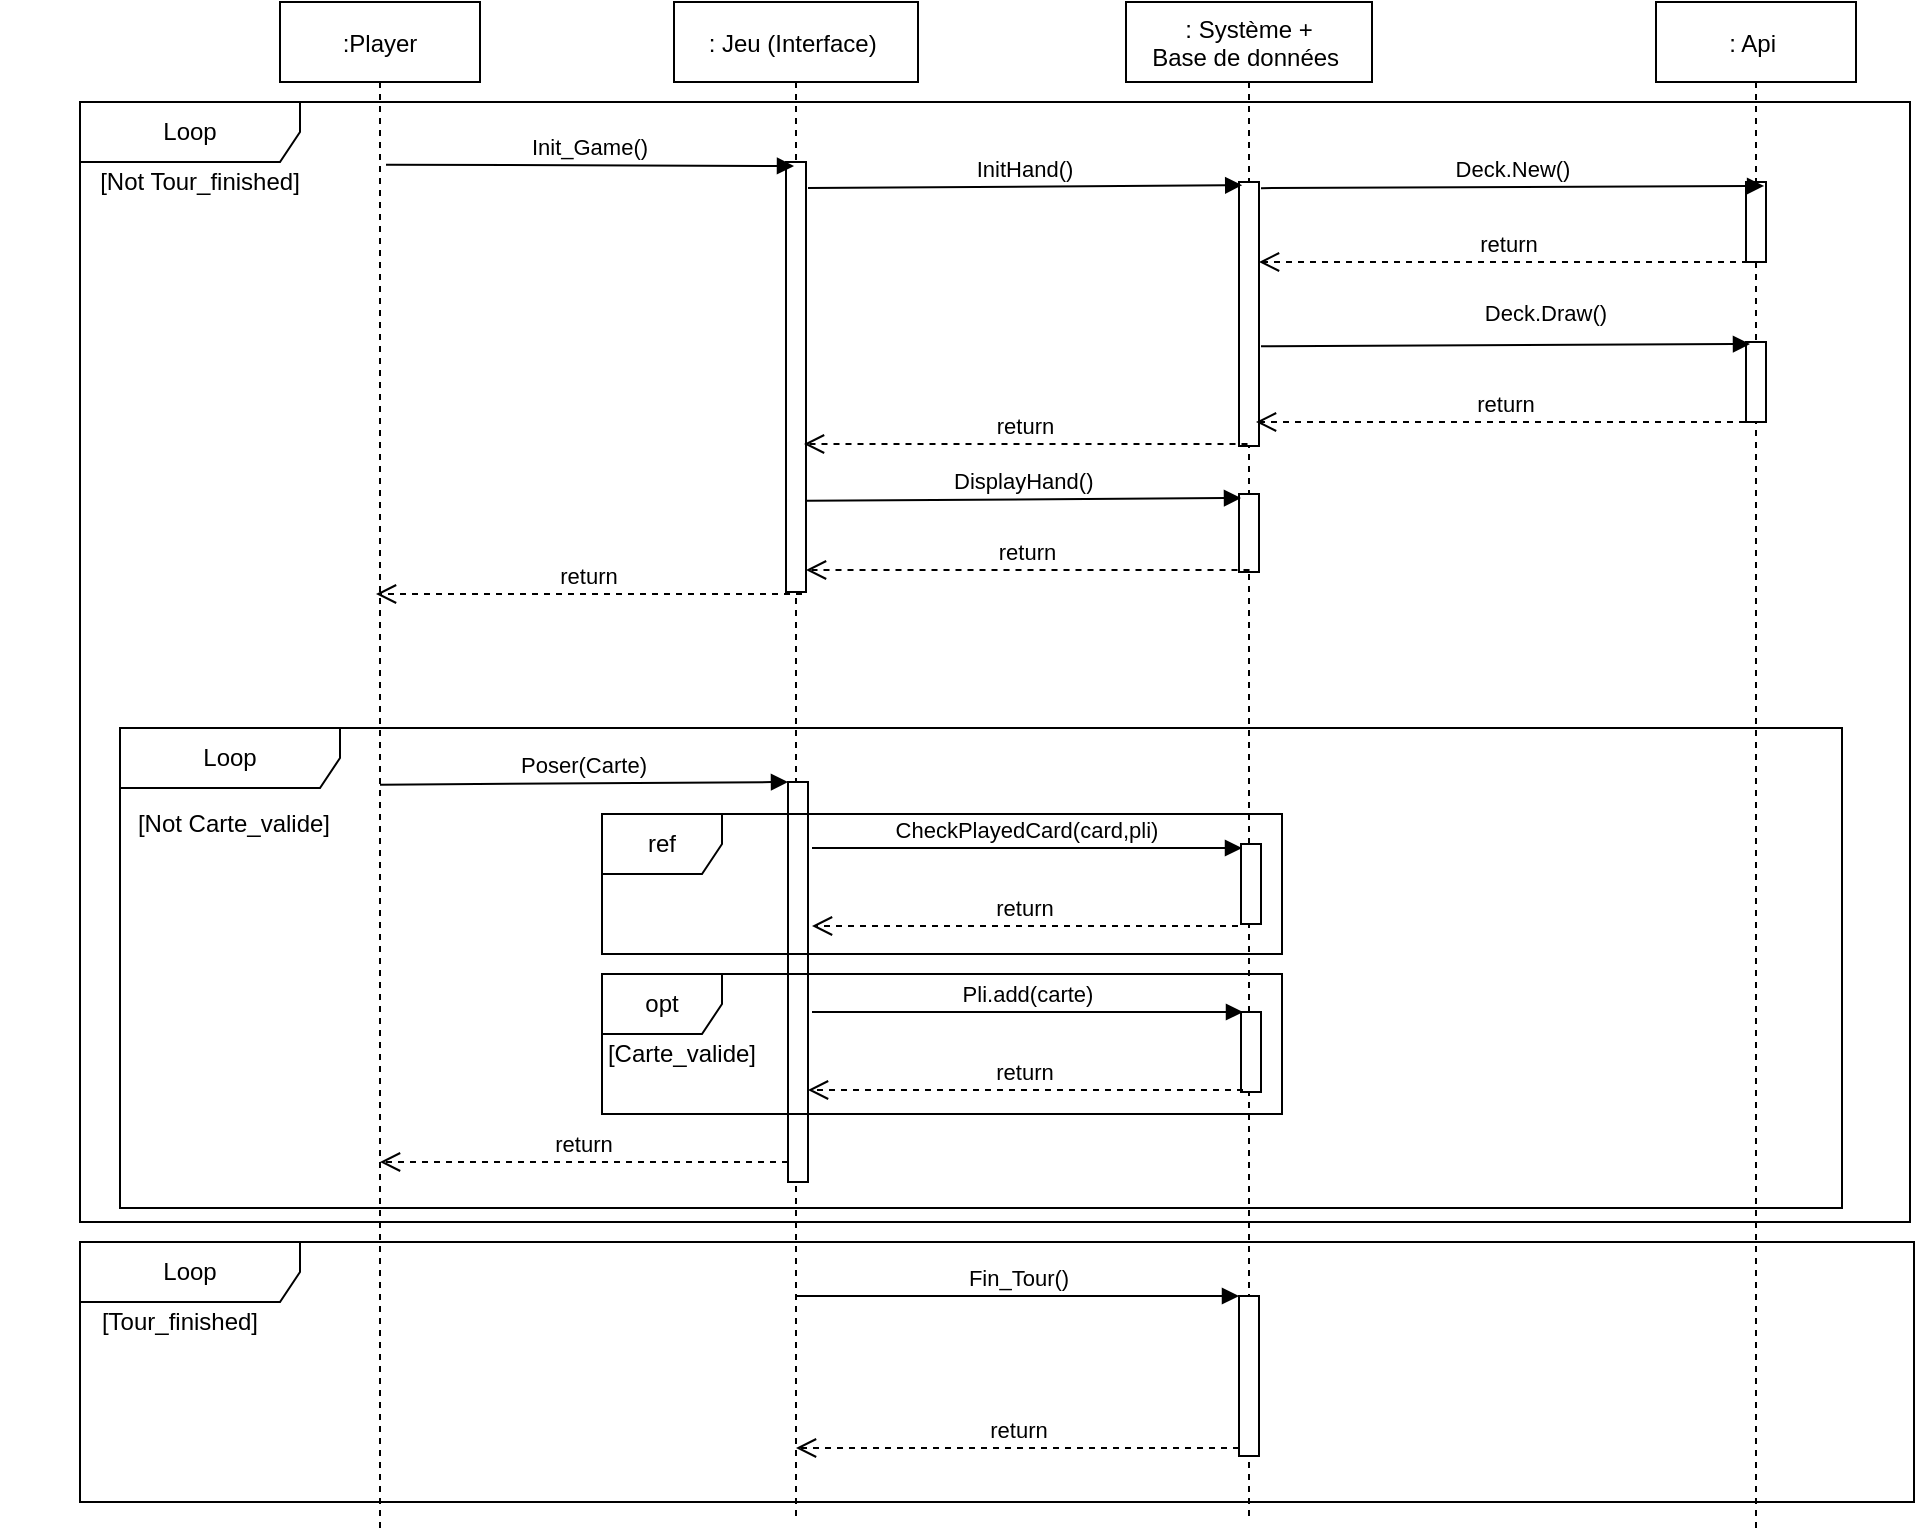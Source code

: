 <mxfile version="13.10.1" type="gitlab">
  <diagram id="kgpKYQtTHZ0yAKxKKP6v" name="Page-1">
    <mxGraphModel dx="2432" dy="729" grid="0" gridSize="10" guides="1" tooltips="1" connect="1" arrows="1" fold="1" page="1" pageScale="1" pageWidth="1100" pageHeight="850" background="#ffffff" math="0" shadow="0" extFonts="Permanent Marker^https://fonts.googleapis.com/css?family=Permanent+Marker">
      <root>
        <mxCell id="0" />
        <mxCell id="1" parent="0" />
        <mxCell id="ORQ5gyo4uyK21jIdF5UX-24" value="Loop" style="shape=umlFrame;whiteSpace=wrap;html=1;width=110;height=30;" parent="1" vertex="1">
          <mxGeometry x="-979" y="109" width="915" height="560" as="geometry" />
        </mxCell>
        <mxCell id="ORQ5gyo4uyK21jIdF5UX-32" value="Loop" style="shape=umlFrame;whiteSpace=wrap;html=1;width=110;height=30;" parent="1" vertex="1">
          <mxGeometry x="-979" y="679" width="917" height="130" as="geometry" />
        </mxCell>
        <mxCell id="ORQ5gyo4uyK21jIdF5UX-5" value="Loop" style="shape=umlFrame;whiteSpace=wrap;html=1;width=110;height=30;" parent="1" vertex="1">
          <mxGeometry x="-959" y="422" width="861" height="240" as="geometry" />
        </mxCell>
        <mxCell id="3nuBFxr9cyL0pnOWT2aG-1" value=":Player" style="shape=umlLifeline;perimeter=lifelinePerimeter;container=1;collapsible=0;recursiveResize=0;rounded=0;shadow=0;strokeWidth=1;" parent="1" vertex="1">
          <mxGeometry x="-879" y="59" width="100" height="764" as="geometry" />
        </mxCell>
        <mxCell id="3nuBFxr9cyL0pnOWT2aG-5" value=": Jeu (Interface) " style="shape=umlLifeline;perimeter=lifelinePerimeter;container=1;collapsible=0;recursiveResize=0;rounded=0;shadow=0;strokeWidth=1;" parent="1" vertex="1">
          <mxGeometry x="-682" y="59" width="122" height="760" as="geometry" />
        </mxCell>
        <mxCell id="3nuBFxr9cyL0pnOWT2aG-6" value="" style="points=[];perimeter=orthogonalPerimeter;rounded=0;shadow=0;strokeWidth=1;" parent="3nuBFxr9cyL0pnOWT2aG-5" vertex="1">
          <mxGeometry x="57" y="390" width="10" height="200" as="geometry" />
        </mxCell>
        <mxCell id="OS-lwtIb6nHilkdtzgx4-7" value="" style="points=[];perimeter=orthogonalPerimeter;rounded=0;shadow=0;strokeWidth=1;" vertex="1" parent="3nuBFxr9cyL0pnOWT2aG-5">
          <mxGeometry x="56" y="80" width="10" height="215" as="geometry" />
        </mxCell>
        <mxCell id="3nuBFxr9cyL0pnOWT2aG-7" value="return" style="verticalAlign=bottom;endArrow=open;dashed=1;endSize=8;exitX=0;exitY=0.95;shadow=0;strokeWidth=1;" parent="1" source="3nuBFxr9cyL0pnOWT2aG-6" edge="1">
          <mxGeometry relative="1" as="geometry">
            <mxPoint x="-829" y="639" as="targetPoint" />
          </mxGeometry>
        </mxCell>
        <mxCell id="3nuBFxr9cyL0pnOWT2aG-8" value="Poser(Carte)" style="verticalAlign=bottom;endArrow=block;entryX=0;entryY=0;shadow=0;strokeWidth=1;exitX=0.49;exitY=0.151;exitDx=0;exitDy=0;exitPerimeter=0;" parent="1" target="3nuBFxr9cyL0pnOWT2aG-6" edge="1">
          <mxGeometry relative="1" as="geometry">
            <mxPoint x="-829" y="450.364" as="sourcePoint" />
          </mxGeometry>
        </mxCell>
        <mxCell id="ORQ5gyo4uyK21jIdF5UX-1" value=": Système + &#xa;Base de données " style="shape=umlLifeline;perimeter=lifelinePerimeter;container=1;collapsible=0;recursiveResize=0;rounded=0;shadow=0;strokeWidth=1;" parent="1" vertex="1">
          <mxGeometry x="-456" y="59" width="123" height="760" as="geometry" />
        </mxCell>
        <mxCell id="ORQ5gyo4uyK21jIdF5UX-2" value="" style="points=[];perimeter=orthogonalPerimeter;rounded=0;shadow=0;strokeWidth=1;" parent="ORQ5gyo4uyK21jIdF5UX-1" vertex="1">
          <mxGeometry x="57.5" y="505" width="10" height="40" as="geometry" />
        </mxCell>
        <mxCell id="ORQ5gyo4uyK21jIdF5UX-29" value="" style="html=1;points=[];perimeter=orthogonalPerimeter;" parent="ORQ5gyo4uyK21jIdF5UX-1" vertex="1">
          <mxGeometry x="56.5" y="647" width="10" height="80" as="geometry" />
        </mxCell>
        <mxCell id="OS-lwtIb6nHilkdtzgx4-2" value="" style="points=[];perimeter=orthogonalPerimeter;rounded=0;shadow=0;strokeWidth=1;" vertex="1" parent="ORQ5gyo4uyK21jIdF5UX-1">
          <mxGeometry x="56.5" y="90" width="10" height="132" as="geometry" />
        </mxCell>
        <mxCell id="OS-lwtIb6nHilkdtzgx4-17" value="" style="points=[];perimeter=orthogonalPerimeter;rounded=0;shadow=0;strokeWidth=1;" vertex="1" parent="ORQ5gyo4uyK21jIdF5UX-1">
          <mxGeometry x="56.5" y="246" width="10" height="39" as="geometry" />
        </mxCell>
        <mxCell id="ORQ5gyo4uyK21jIdF5UX-3" value="Pli.add(carte)" style="verticalAlign=bottom;endArrow=block;shadow=0;strokeWidth=1;entryX=0.1;entryY=0;entryDx=0;entryDy=0;entryPerimeter=0;" parent="1" target="ORQ5gyo4uyK21jIdF5UX-2" edge="1">
          <mxGeometry relative="1" as="geometry">
            <mxPoint x="-613" y="564" as="sourcePoint" />
            <mxPoint x="-408" y="565" as="targetPoint" />
          </mxGeometry>
        </mxCell>
        <mxCell id="ORQ5gyo4uyK21jIdF5UX-4" value="return" style="verticalAlign=bottom;endArrow=open;dashed=1;endSize=8;exitX=0.1;exitY=0.975;shadow=0;strokeWidth=1;exitDx=0;exitDy=0;exitPerimeter=0;" parent="1" source="ORQ5gyo4uyK21jIdF5UX-2" edge="1">
          <mxGeometry relative="1" as="geometry">
            <mxPoint x="-615" y="603" as="targetPoint" />
            <mxPoint x="-448" y="595" as="sourcePoint" />
          </mxGeometry>
        </mxCell>
        <mxCell id="ORQ5gyo4uyK21jIdF5UX-6" value="ref" style="shape=umlFrame;whiteSpace=wrap;html=1;" parent="1" vertex="1">
          <mxGeometry x="-718" y="465" width="340" height="70" as="geometry" />
        </mxCell>
        <mxCell id="ORQ5gyo4uyK21jIdF5UX-10" value="[Carte_valide]" style="text;html=1;strokeColor=none;fillColor=none;align=center;verticalAlign=middle;whiteSpace=wrap;rounded=0;" parent="1" vertex="1">
          <mxGeometry x="-768" y="575" width="180" height="20" as="geometry" />
        </mxCell>
        <mxCell id="ORQ5gyo4uyK21jIdF5UX-11" value="[Not Carte_valide]" style="text;html=1;strokeColor=none;fillColor=none;align=center;verticalAlign=middle;whiteSpace=wrap;rounded=0;" parent="1" vertex="1">
          <mxGeometry x="-992" y="460" width="180" height="20" as="geometry" />
        </mxCell>
        <mxCell id="ORQ5gyo4uyK21jIdF5UX-25" value="[Not Tour_finished]" style="text;html=1;strokeColor=none;fillColor=none;align=center;verticalAlign=middle;whiteSpace=wrap;rounded=0;" parent="1" vertex="1">
          <mxGeometry x="-1009" y="139" width="180" height="20" as="geometry" />
        </mxCell>
        <mxCell id="ORQ5gyo4uyK21jIdF5UX-30" value="Fin_Tour()" style="html=1;verticalAlign=bottom;endArrow=block;entryX=0;entryY=0;" parent="1" source="3nuBFxr9cyL0pnOWT2aG-5" target="ORQ5gyo4uyK21jIdF5UX-29" edge="1">
          <mxGeometry relative="1" as="geometry">
            <mxPoint x="-474" y="709" as="sourcePoint" />
          </mxGeometry>
        </mxCell>
        <mxCell id="ORQ5gyo4uyK21jIdF5UX-31" value="return" style="html=1;verticalAlign=bottom;endArrow=open;dashed=1;endSize=8;exitX=0;exitY=0.95;" parent="1" source="ORQ5gyo4uyK21jIdF5UX-29" target="3nuBFxr9cyL0pnOWT2aG-5" edge="1">
          <mxGeometry relative="1" as="geometry">
            <mxPoint x="-474" y="785" as="targetPoint" />
          </mxGeometry>
        </mxCell>
        <mxCell id="ORQ5gyo4uyK21jIdF5UX-33" value="[Tour_finished]" style="text;html=1;strokeColor=none;fillColor=none;align=center;verticalAlign=middle;whiteSpace=wrap;rounded=0;" parent="1" vertex="1">
          <mxGeometry x="-1019" y="709" width="180" height="20" as="geometry" />
        </mxCell>
        <mxCell id="h1YhjfsKzgG1S_CLmp3s-1" value="" style="points=[];perimeter=orthogonalPerimeter;rounded=0;shadow=0;strokeWidth=1;" parent="1" vertex="1">
          <mxGeometry x="-398.5" y="480" width="10" height="40" as="geometry" />
        </mxCell>
        <mxCell id="h1YhjfsKzgG1S_CLmp3s-2" value="CheckPlayedCard(card,pli)" style="verticalAlign=bottom;endArrow=block;shadow=0;strokeWidth=1;entryX=0.05;entryY=0.05;entryDx=0;entryDy=0;entryPerimeter=0;" parent="1" target="h1YhjfsKzgG1S_CLmp3s-1" edge="1">
          <mxGeometry relative="1" as="geometry">
            <mxPoint x="-613" y="482" as="sourcePoint" />
            <mxPoint x="-408" y="482" as="targetPoint" />
          </mxGeometry>
        </mxCell>
        <mxCell id="h1YhjfsKzgG1S_CLmp3s-3" value="return" style="verticalAlign=bottom;endArrow=open;dashed=1;endSize=8;shadow=0;strokeWidth=1;" parent="1" edge="1">
          <mxGeometry relative="1" as="geometry">
            <mxPoint x="-613" y="521" as="targetPoint" />
            <mxPoint x="-400" y="521" as="sourcePoint" />
          </mxGeometry>
        </mxCell>
        <mxCell id="hKKKY72oN7GVn6uNOPe8-2" value=": Api " style="shape=umlLifeline;perimeter=lifelinePerimeter;container=1;collapsible=0;recursiveResize=0;rounded=0;shadow=0;strokeWidth=1;" parent="1" vertex="1">
          <mxGeometry x="-191" y="59" width="100" height="764" as="geometry" />
        </mxCell>
        <mxCell id="OS-lwtIb6nHilkdtzgx4-5" value="" style="points=[];perimeter=orthogonalPerimeter;rounded=0;shadow=0;strokeWidth=1;" vertex="1" parent="hKKKY72oN7GVn6uNOPe8-2">
          <mxGeometry x="45" y="90" width="10" height="40" as="geometry" />
        </mxCell>
        <mxCell id="OS-lwtIb6nHilkdtzgx4-12" value="" style="points=[];perimeter=orthogonalPerimeter;rounded=0;shadow=0;strokeWidth=1;" vertex="1" parent="hKKKY72oN7GVn6uNOPe8-2">
          <mxGeometry x="45" y="170" width="10" height="40" as="geometry" />
        </mxCell>
        <mxCell id="OS-lwtIb6nHilkdtzgx4-6" value="Init_Game()" style="verticalAlign=bottom;endArrow=block;shadow=0;strokeWidth=1;exitX=0.49;exitY=0.151;exitDx=0;exitDy=0;exitPerimeter=0;" edge="1" parent="1">
          <mxGeometry relative="1" as="geometry">
            <mxPoint x="-826" y="140.364" as="sourcePoint" />
            <mxPoint x="-622" y="141" as="targetPoint" />
          </mxGeometry>
        </mxCell>
        <mxCell id="ORQ5gyo4uyK21jIdF5UX-8" value="opt" style="shape=umlFrame;whiteSpace=wrap;html=1;" parent="1" vertex="1">
          <mxGeometry x="-718" y="545" width="340" height="70" as="geometry" />
        </mxCell>
        <mxCell id="OS-lwtIb6nHilkdtzgx4-4" value="return" style="verticalAlign=bottom;endArrow=open;dashed=1;endSize=8;shadow=0;strokeWidth=1;" edge="1" parent="1">
          <mxGeometry relative="1" as="geometry">
            <mxPoint x="-831" y="355" as="targetPoint" />
            <mxPoint x="-618" y="355" as="sourcePoint" />
          </mxGeometry>
        </mxCell>
        <mxCell id="OS-lwtIb6nHilkdtzgx4-9" value="InitHand()" style="verticalAlign=bottom;endArrow=block;shadow=0;strokeWidth=1;exitX=0.49;exitY=0.151;exitDx=0;exitDy=0;exitPerimeter=0;entryX=0.161;entryY=0.012;entryDx=0;entryDy=0;entryPerimeter=0;" edge="1" parent="1" target="OS-lwtIb6nHilkdtzgx4-2">
          <mxGeometry relative="1" as="geometry">
            <mxPoint x="-615" y="152.004" as="sourcePoint" />
            <mxPoint x="-399" y="155" as="targetPoint" />
          </mxGeometry>
        </mxCell>
        <mxCell id="OS-lwtIb6nHilkdtzgx4-10" value="Deck.New()" style="verticalAlign=bottom;endArrow=block;shadow=0;strokeWidth=1;exitX=0.49;exitY=0.151;exitDx=0;exitDy=0;exitPerimeter=0;entryX=0.906;entryY=0.049;entryDx=0;entryDy=0;entryPerimeter=0;" edge="1" parent="1" target="OS-lwtIb6nHilkdtzgx4-5">
          <mxGeometry relative="1" as="geometry">
            <mxPoint x="-388.5" y="152.074" as="sourcePoint" />
            <mxPoint x="-172.5" y="150.997" as="targetPoint" />
          </mxGeometry>
        </mxCell>
        <mxCell id="OS-lwtIb6nHilkdtzgx4-11" value="return" style="verticalAlign=bottom;endArrow=open;dashed=1;endSize=8;shadow=0;strokeWidth=1;" edge="1" parent="1" target="OS-lwtIb6nHilkdtzgx4-2">
          <mxGeometry relative="1" as="geometry">
            <mxPoint x="-359" y="189" as="targetPoint" />
            <mxPoint x="-139" y="189" as="sourcePoint" />
          </mxGeometry>
        </mxCell>
        <mxCell id="OS-lwtIb6nHilkdtzgx4-13" value="Deck.Draw()" style="verticalAlign=bottom;endArrow=block;shadow=0;strokeWidth=1;exitX=0.49;exitY=0.151;exitDx=0;exitDy=0;exitPerimeter=0;" edge="1" parent="1">
          <mxGeometry x="0.166" y="7" relative="1" as="geometry">
            <mxPoint x="-388.5" y="231.114" as="sourcePoint" />
            <mxPoint x="-144" y="230" as="targetPoint" />
            <mxPoint as="offset" />
          </mxGeometry>
        </mxCell>
        <mxCell id="OS-lwtIb6nHilkdtzgx4-14" value="return" style="verticalAlign=bottom;endArrow=open;dashed=1;endSize=8;shadow=0;strokeWidth=1;" edge="1" parent="1">
          <mxGeometry relative="1" as="geometry">
            <mxPoint x="-391" y="269" as="targetPoint" />
            <mxPoint x="-140.5" y="269" as="sourcePoint" />
          </mxGeometry>
        </mxCell>
        <mxCell id="OS-lwtIb6nHilkdtzgx4-15" value="return" style="verticalAlign=bottom;endArrow=open;dashed=1;endSize=8;shadow=0;strokeWidth=1;" edge="1" parent="1">
          <mxGeometry relative="1" as="geometry">
            <mxPoint x="-617" y="280" as="targetPoint" />
            <mxPoint x="-395.25" y="280" as="sourcePoint" />
          </mxGeometry>
        </mxCell>
        <mxCell id="OS-lwtIb6nHilkdtzgx4-16" value="DisplayHand()" style="verticalAlign=bottom;endArrow=block;shadow=0;strokeWidth=1;exitX=0.49;exitY=0.151;exitDx=0;exitDy=0;exitPerimeter=0;entryX=0.161;entryY=0.012;entryDx=0;entryDy=0;entryPerimeter=0;" edge="1" parent="1">
          <mxGeometry relative="1" as="geometry">
            <mxPoint x="-615.61" y="308.424" as="sourcePoint" />
            <mxPoint x="-398.5" y="307.004" as="targetPoint" />
          </mxGeometry>
        </mxCell>
        <mxCell id="OS-lwtIb6nHilkdtzgx4-18" value="return" style="verticalAlign=bottom;endArrow=open;dashed=1;endSize=8;shadow=0;strokeWidth=1;" edge="1" parent="1">
          <mxGeometry relative="1" as="geometry">
            <mxPoint x="-616" y="343" as="targetPoint" />
            <mxPoint x="-394.25" y="343" as="sourcePoint" />
          </mxGeometry>
        </mxCell>
      </root>
    </mxGraphModel>
  </diagram>
</mxfile>
